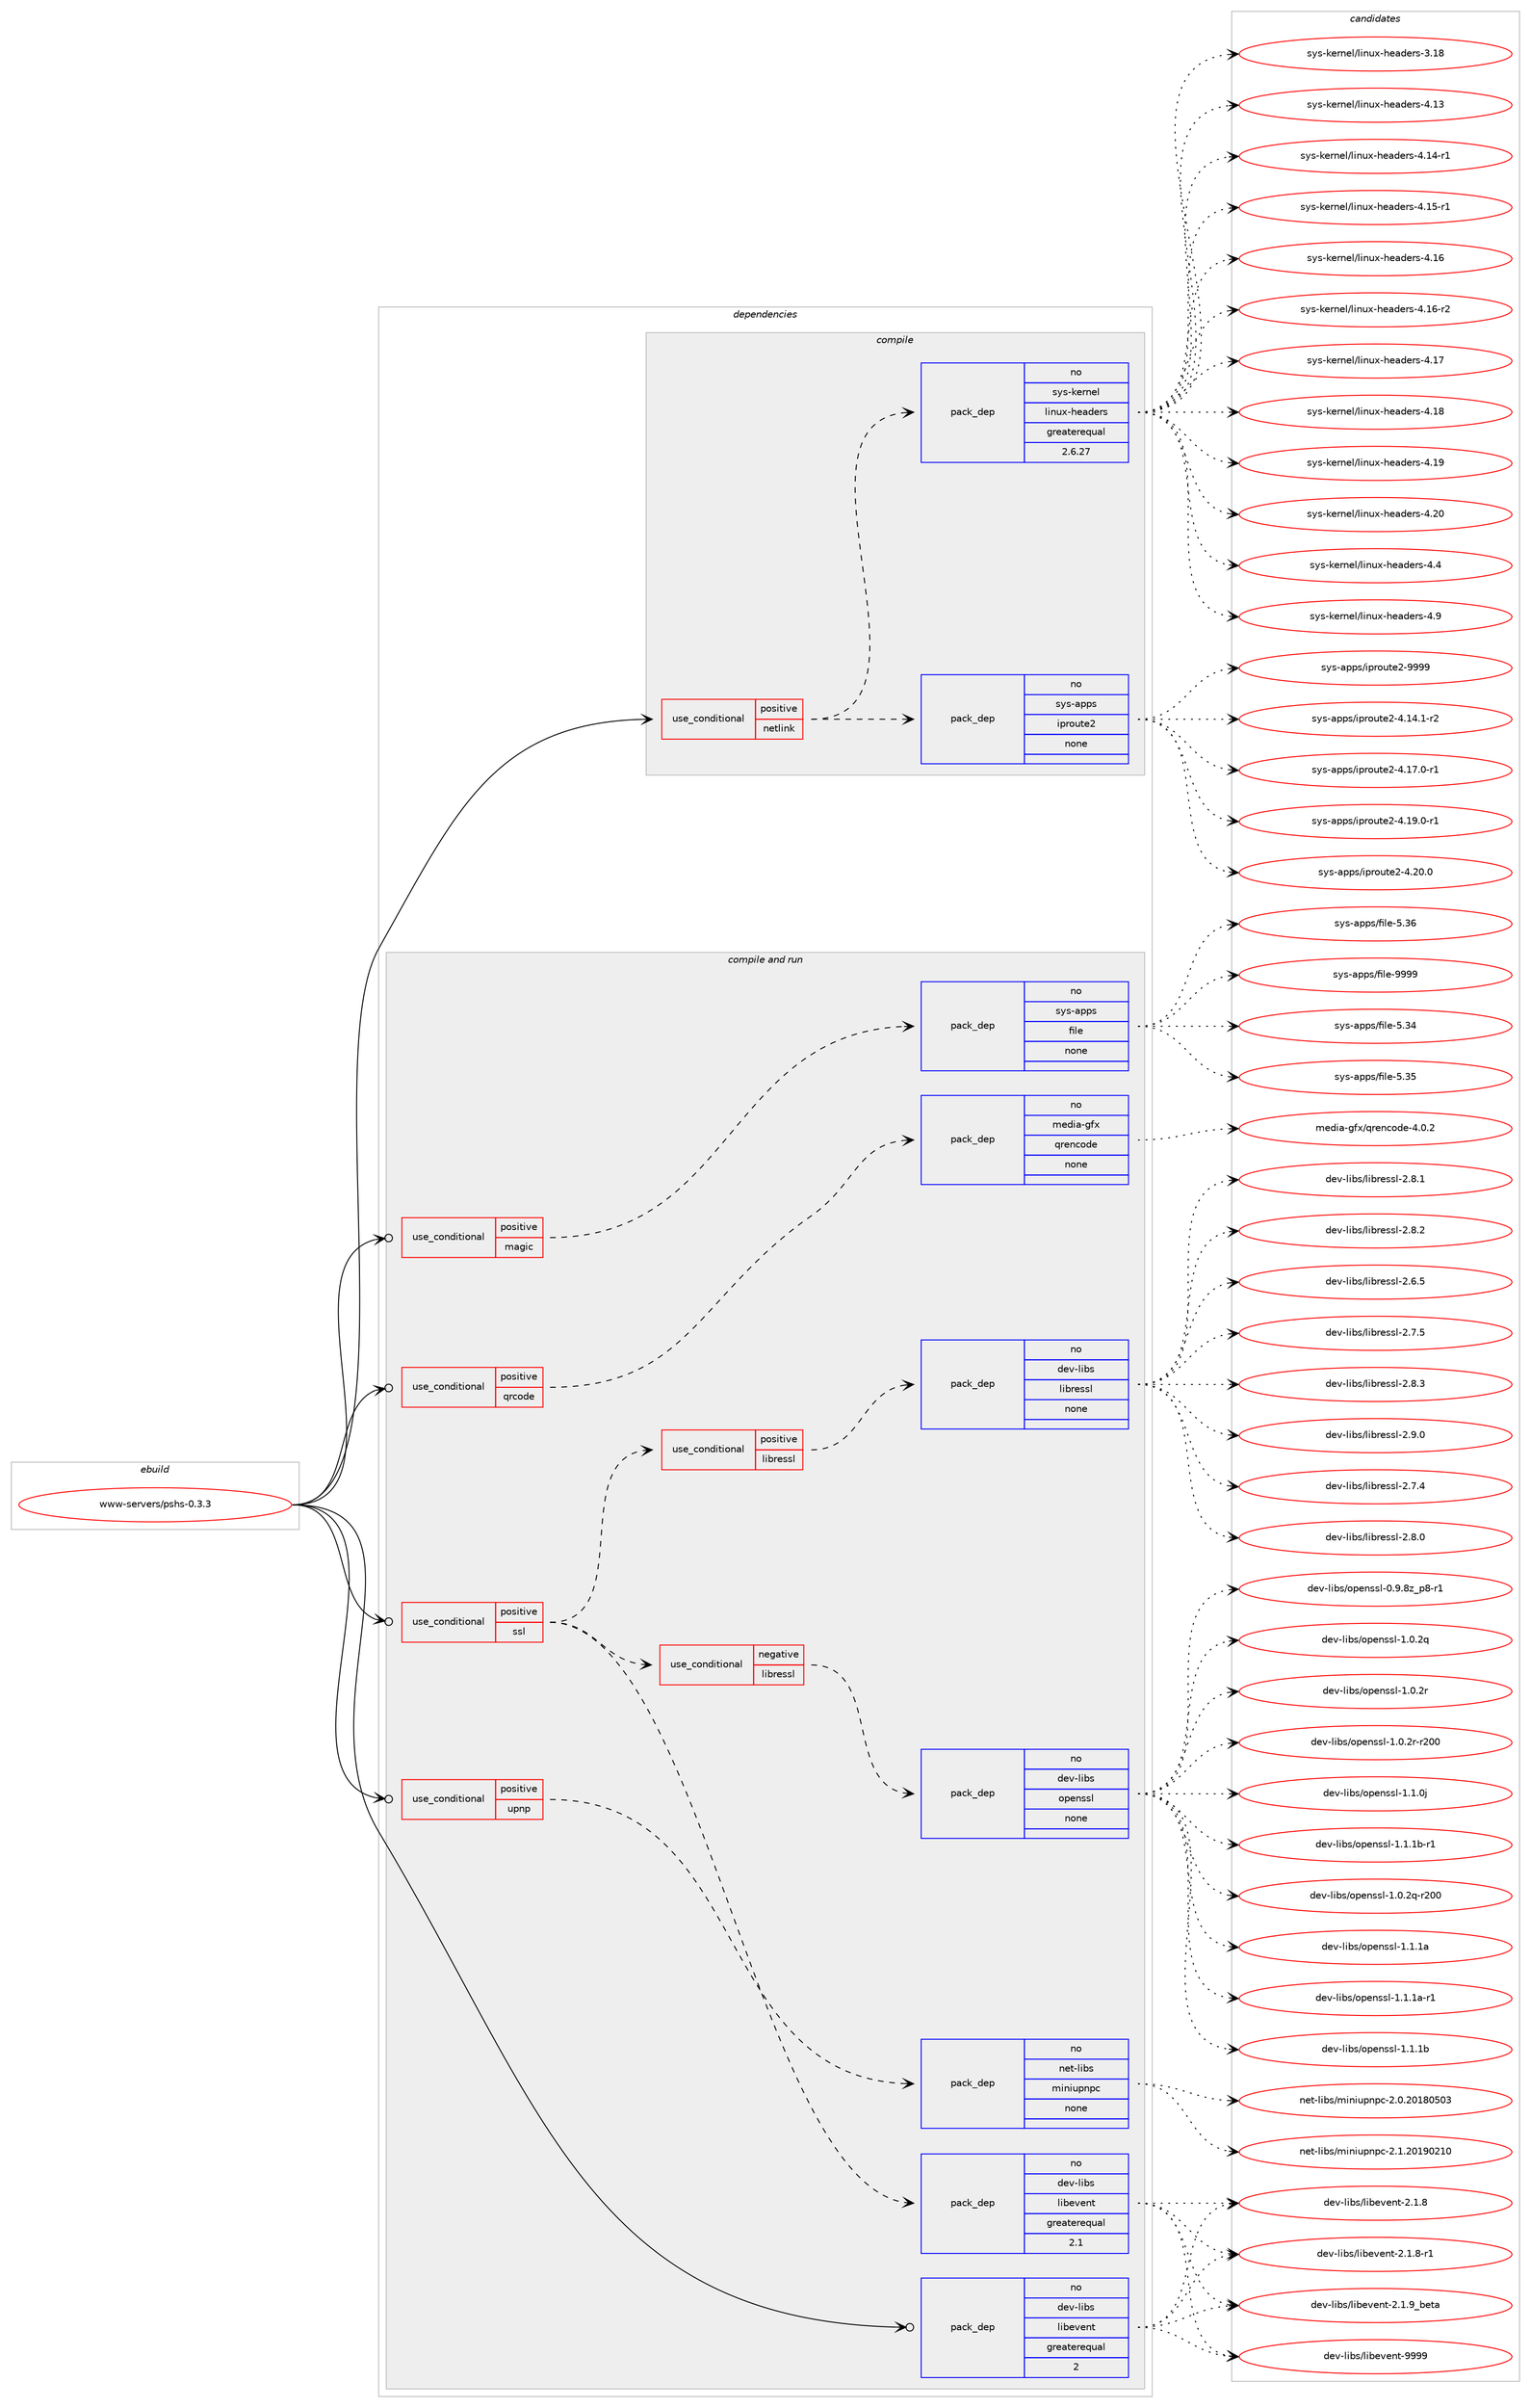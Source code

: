 digraph prolog {

# *************
# Graph options
# *************

newrank=true;
concentrate=true;
compound=true;
graph [rankdir=LR,fontname=Helvetica,fontsize=10,ranksep=1.5];#, ranksep=2.5, nodesep=0.2];
edge  [arrowhead=vee];
node  [fontname=Helvetica,fontsize=10];

# **********
# The ebuild
# **********

subgraph cluster_leftcol {
color=gray;
rank=same;
label=<<i>ebuild</i>>;
id [label="www-servers/pshs-0.3.3", color=red, width=4, href="../www-servers/pshs-0.3.3.svg"];
}

# ****************
# The dependencies
# ****************

subgraph cluster_midcol {
color=gray;
label=<<i>dependencies</i>>;
subgraph cluster_compile {
fillcolor="#eeeeee";
style=filled;
label=<<i>compile</i>>;
subgraph cond322 {
dependency3285 [label=<<TABLE BORDER="0" CELLBORDER="1" CELLSPACING="0" CELLPADDING="4"><TR><TD ROWSPAN="3" CELLPADDING="10">use_conditional</TD></TR><TR><TD>positive</TD></TR><TR><TD>netlink</TD></TR></TABLE>>, shape=none, color=red];
subgraph pack2897 {
dependency3286 [label=<<TABLE BORDER="0" CELLBORDER="1" CELLSPACING="0" CELLPADDING="4" WIDTH="220"><TR><TD ROWSPAN="6" CELLPADDING="30">pack_dep</TD></TR><TR><TD WIDTH="110">no</TD></TR><TR><TD>sys-apps</TD></TR><TR><TD>iproute2</TD></TR><TR><TD>none</TD></TR><TR><TD></TD></TR></TABLE>>, shape=none, color=blue];
}
dependency3285:e -> dependency3286:w [weight=20,style="dashed",arrowhead="vee"];
subgraph pack2898 {
dependency3287 [label=<<TABLE BORDER="0" CELLBORDER="1" CELLSPACING="0" CELLPADDING="4" WIDTH="220"><TR><TD ROWSPAN="6" CELLPADDING="30">pack_dep</TD></TR><TR><TD WIDTH="110">no</TD></TR><TR><TD>sys-kernel</TD></TR><TR><TD>linux-headers</TD></TR><TR><TD>greaterequal</TD></TR><TR><TD>2.6.27</TD></TR></TABLE>>, shape=none, color=blue];
}
dependency3285:e -> dependency3287:w [weight=20,style="dashed",arrowhead="vee"];
}
id:e -> dependency3285:w [weight=20,style="solid",arrowhead="vee"];
}
subgraph cluster_compileandrun {
fillcolor="#eeeeee";
style=filled;
label=<<i>compile and run</i>>;
subgraph cond323 {
dependency3288 [label=<<TABLE BORDER="0" CELLBORDER="1" CELLSPACING="0" CELLPADDING="4"><TR><TD ROWSPAN="3" CELLPADDING="10">use_conditional</TD></TR><TR><TD>positive</TD></TR><TR><TD>magic</TD></TR></TABLE>>, shape=none, color=red];
subgraph pack2899 {
dependency3289 [label=<<TABLE BORDER="0" CELLBORDER="1" CELLSPACING="0" CELLPADDING="4" WIDTH="220"><TR><TD ROWSPAN="6" CELLPADDING="30">pack_dep</TD></TR><TR><TD WIDTH="110">no</TD></TR><TR><TD>sys-apps</TD></TR><TR><TD>file</TD></TR><TR><TD>none</TD></TR><TR><TD></TD></TR></TABLE>>, shape=none, color=blue];
}
dependency3288:e -> dependency3289:w [weight=20,style="dashed",arrowhead="vee"];
}
id:e -> dependency3288:w [weight=20,style="solid",arrowhead="odotvee"];
subgraph cond324 {
dependency3290 [label=<<TABLE BORDER="0" CELLBORDER="1" CELLSPACING="0" CELLPADDING="4"><TR><TD ROWSPAN="3" CELLPADDING="10">use_conditional</TD></TR><TR><TD>positive</TD></TR><TR><TD>qrcode</TD></TR></TABLE>>, shape=none, color=red];
subgraph pack2900 {
dependency3291 [label=<<TABLE BORDER="0" CELLBORDER="1" CELLSPACING="0" CELLPADDING="4" WIDTH="220"><TR><TD ROWSPAN="6" CELLPADDING="30">pack_dep</TD></TR><TR><TD WIDTH="110">no</TD></TR><TR><TD>media-gfx</TD></TR><TR><TD>qrencode</TD></TR><TR><TD>none</TD></TR><TR><TD></TD></TR></TABLE>>, shape=none, color=blue];
}
dependency3290:e -> dependency3291:w [weight=20,style="dashed",arrowhead="vee"];
}
id:e -> dependency3290:w [weight=20,style="solid",arrowhead="odotvee"];
subgraph cond325 {
dependency3292 [label=<<TABLE BORDER="0" CELLBORDER="1" CELLSPACING="0" CELLPADDING="4"><TR><TD ROWSPAN="3" CELLPADDING="10">use_conditional</TD></TR><TR><TD>positive</TD></TR><TR><TD>ssl</TD></TR></TABLE>>, shape=none, color=red];
subgraph pack2901 {
dependency3293 [label=<<TABLE BORDER="0" CELLBORDER="1" CELLSPACING="0" CELLPADDING="4" WIDTH="220"><TR><TD ROWSPAN="6" CELLPADDING="30">pack_dep</TD></TR><TR><TD WIDTH="110">no</TD></TR><TR><TD>dev-libs</TD></TR><TR><TD>libevent</TD></TR><TR><TD>greaterequal</TD></TR><TR><TD>2.1</TD></TR></TABLE>>, shape=none, color=blue];
}
dependency3292:e -> dependency3293:w [weight=20,style="dashed",arrowhead="vee"];
subgraph cond326 {
dependency3294 [label=<<TABLE BORDER="0" CELLBORDER="1" CELLSPACING="0" CELLPADDING="4"><TR><TD ROWSPAN="3" CELLPADDING="10">use_conditional</TD></TR><TR><TD>negative</TD></TR><TR><TD>libressl</TD></TR></TABLE>>, shape=none, color=red];
subgraph pack2902 {
dependency3295 [label=<<TABLE BORDER="0" CELLBORDER="1" CELLSPACING="0" CELLPADDING="4" WIDTH="220"><TR><TD ROWSPAN="6" CELLPADDING="30">pack_dep</TD></TR><TR><TD WIDTH="110">no</TD></TR><TR><TD>dev-libs</TD></TR><TR><TD>openssl</TD></TR><TR><TD>none</TD></TR><TR><TD></TD></TR></TABLE>>, shape=none, color=blue];
}
dependency3294:e -> dependency3295:w [weight=20,style="dashed",arrowhead="vee"];
}
dependency3292:e -> dependency3294:w [weight=20,style="dashed",arrowhead="vee"];
subgraph cond327 {
dependency3296 [label=<<TABLE BORDER="0" CELLBORDER="1" CELLSPACING="0" CELLPADDING="4"><TR><TD ROWSPAN="3" CELLPADDING="10">use_conditional</TD></TR><TR><TD>positive</TD></TR><TR><TD>libressl</TD></TR></TABLE>>, shape=none, color=red];
subgraph pack2903 {
dependency3297 [label=<<TABLE BORDER="0" CELLBORDER="1" CELLSPACING="0" CELLPADDING="4" WIDTH="220"><TR><TD ROWSPAN="6" CELLPADDING="30">pack_dep</TD></TR><TR><TD WIDTH="110">no</TD></TR><TR><TD>dev-libs</TD></TR><TR><TD>libressl</TD></TR><TR><TD>none</TD></TR><TR><TD></TD></TR></TABLE>>, shape=none, color=blue];
}
dependency3296:e -> dependency3297:w [weight=20,style="dashed",arrowhead="vee"];
}
dependency3292:e -> dependency3296:w [weight=20,style="dashed",arrowhead="vee"];
}
id:e -> dependency3292:w [weight=20,style="solid",arrowhead="odotvee"];
subgraph cond328 {
dependency3298 [label=<<TABLE BORDER="0" CELLBORDER="1" CELLSPACING="0" CELLPADDING="4"><TR><TD ROWSPAN="3" CELLPADDING="10">use_conditional</TD></TR><TR><TD>positive</TD></TR><TR><TD>upnp</TD></TR></TABLE>>, shape=none, color=red];
subgraph pack2904 {
dependency3299 [label=<<TABLE BORDER="0" CELLBORDER="1" CELLSPACING="0" CELLPADDING="4" WIDTH="220"><TR><TD ROWSPAN="6" CELLPADDING="30">pack_dep</TD></TR><TR><TD WIDTH="110">no</TD></TR><TR><TD>net-libs</TD></TR><TR><TD>miniupnpc</TD></TR><TR><TD>none</TD></TR><TR><TD></TD></TR></TABLE>>, shape=none, color=blue];
}
dependency3298:e -> dependency3299:w [weight=20,style="dashed",arrowhead="vee"];
}
id:e -> dependency3298:w [weight=20,style="solid",arrowhead="odotvee"];
subgraph pack2905 {
dependency3300 [label=<<TABLE BORDER="0" CELLBORDER="1" CELLSPACING="0" CELLPADDING="4" WIDTH="220"><TR><TD ROWSPAN="6" CELLPADDING="30">pack_dep</TD></TR><TR><TD WIDTH="110">no</TD></TR><TR><TD>dev-libs</TD></TR><TR><TD>libevent</TD></TR><TR><TD>greaterequal</TD></TR><TR><TD>2</TD></TR></TABLE>>, shape=none, color=blue];
}
id:e -> dependency3300:w [weight=20,style="solid",arrowhead="odotvee"];
}
subgraph cluster_run {
fillcolor="#eeeeee";
style=filled;
label=<<i>run</i>>;
}
}

# **************
# The candidates
# **************

subgraph cluster_choices {
rank=same;
color=gray;
label=<<i>candidates</i>>;

subgraph choice2897 {
color=black;
nodesep=1;
choice11512111545971121121154710511211411111711610150455246495246494511450 [label="sys-apps/iproute2-4.14.1-r2", color=red, width=4,href="../sys-apps/iproute2-4.14.1-r2.svg"];
choice11512111545971121121154710511211411111711610150455246495546484511449 [label="sys-apps/iproute2-4.17.0-r1", color=red, width=4,href="../sys-apps/iproute2-4.17.0-r1.svg"];
choice11512111545971121121154710511211411111711610150455246495746484511449 [label="sys-apps/iproute2-4.19.0-r1", color=red, width=4,href="../sys-apps/iproute2-4.19.0-r1.svg"];
choice1151211154597112112115471051121141111171161015045524650484648 [label="sys-apps/iproute2-4.20.0", color=red, width=4,href="../sys-apps/iproute2-4.20.0.svg"];
choice115121115459711211211547105112114111117116101504557575757 [label="sys-apps/iproute2-9999", color=red, width=4,href="../sys-apps/iproute2-9999.svg"];
dependency3286:e -> choice11512111545971121121154710511211411111711610150455246495246494511450:w [style=dotted,weight="100"];
dependency3286:e -> choice11512111545971121121154710511211411111711610150455246495546484511449:w [style=dotted,weight="100"];
dependency3286:e -> choice11512111545971121121154710511211411111711610150455246495746484511449:w [style=dotted,weight="100"];
dependency3286:e -> choice1151211154597112112115471051121141111171161015045524650484648:w [style=dotted,weight="100"];
dependency3286:e -> choice115121115459711211211547105112114111117116101504557575757:w [style=dotted,weight="100"];
}
subgraph choice2898 {
color=black;
nodesep=1;
choice115121115451071011141101011084710810511011712045104101971001011141154551464956 [label="sys-kernel/linux-headers-3.18", color=red, width=4,href="../sys-kernel/linux-headers-3.18.svg"];
choice115121115451071011141101011084710810511011712045104101971001011141154552464951 [label="sys-kernel/linux-headers-4.13", color=red, width=4,href="../sys-kernel/linux-headers-4.13.svg"];
choice1151211154510710111411010110847108105110117120451041019710010111411545524649524511449 [label="sys-kernel/linux-headers-4.14-r1", color=red, width=4,href="../sys-kernel/linux-headers-4.14-r1.svg"];
choice1151211154510710111411010110847108105110117120451041019710010111411545524649534511449 [label="sys-kernel/linux-headers-4.15-r1", color=red, width=4,href="../sys-kernel/linux-headers-4.15-r1.svg"];
choice115121115451071011141101011084710810511011712045104101971001011141154552464954 [label="sys-kernel/linux-headers-4.16", color=red, width=4,href="../sys-kernel/linux-headers-4.16.svg"];
choice1151211154510710111411010110847108105110117120451041019710010111411545524649544511450 [label="sys-kernel/linux-headers-4.16-r2", color=red, width=4,href="../sys-kernel/linux-headers-4.16-r2.svg"];
choice115121115451071011141101011084710810511011712045104101971001011141154552464955 [label="sys-kernel/linux-headers-4.17", color=red, width=4,href="../sys-kernel/linux-headers-4.17.svg"];
choice115121115451071011141101011084710810511011712045104101971001011141154552464956 [label="sys-kernel/linux-headers-4.18", color=red, width=4,href="../sys-kernel/linux-headers-4.18.svg"];
choice115121115451071011141101011084710810511011712045104101971001011141154552464957 [label="sys-kernel/linux-headers-4.19", color=red, width=4,href="../sys-kernel/linux-headers-4.19.svg"];
choice115121115451071011141101011084710810511011712045104101971001011141154552465048 [label="sys-kernel/linux-headers-4.20", color=red, width=4,href="../sys-kernel/linux-headers-4.20.svg"];
choice1151211154510710111411010110847108105110117120451041019710010111411545524652 [label="sys-kernel/linux-headers-4.4", color=red, width=4,href="../sys-kernel/linux-headers-4.4.svg"];
choice1151211154510710111411010110847108105110117120451041019710010111411545524657 [label="sys-kernel/linux-headers-4.9", color=red, width=4,href="../sys-kernel/linux-headers-4.9.svg"];
dependency3287:e -> choice115121115451071011141101011084710810511011712045104101971001011141154551464956:w [style=dotted,weight="100"];
dependency3287:e -> choice115121115451071011141101011084710810511011712045104101971001011141154552464951:w [style=dotted,weight="100"];
dependency3287:e -> choice1151211154510710111411010110847108105110117120451041019710010111411545524649524511449:w [style=dotted,weight="100"];
dependency3287:e -> choice1151211154510710111411010110847108105110117120451041019710010111411545524649534511449:w [style=dotted,weight="100"];
dependency3287:e -> choice115121115451071011141101011084710810511011712045104101971001011141154552464954:w [style=dotted,weight="100"];
dependency3287:e -> choice1151211154510710111411010110847108105110117120451041019710010111411545524649544511450:w [style=dotted,weight="100"];
dependency3287:e -> choice115121115451071011141101011084710810511011712045104101971001011141154552464955:w [style=dotted,weight="100"];
dependency3287:e -> choice115121115451071011141101011084710810511011712045104101971001011141154552464956:w [style=dotted,weight="100"];
dependency3287:e -> choice115121115451071011141101011084710810511011712045104101971001011141154552464957:w [style=dotted,weight="100"];
dependency3287:e -> choice115121115451071011141101011084710810511011712045104101971001011141154552465048:w [style=dotted,weight="100"];
dependency3287:e -> choice1151211154510710111411010110847108105110117120451041019710010111411545524652:w [style=dotted,weight="100"];
dependency3287:e -> choice1151211154510710111411010110847108105110117120451041019710010111411545524657:w [style=dotted,weight="100"];
}
subgraph choice2899 {
color=black;
nodesep=1;
choice1151211154597112112115471021051081014553465152 [label="sys-apps/file-5.34", color=red, width=4,href="../sys-apps/file-5.34.svg"];
choice1151211154597112112115471021051081014553465153 [label="sys-apps/file-5.35", color=red, width=4,href="../sys-apps/file-5.35.svg"];
choice1151211154597112112115471021051081014553465154 [label="sys-apps/file-5.36", color=red, width=4,href="../sys-apps/file-5.36.svg"];
choice1151211154597112112115471021051081014557575757 [label="sys-apps/file-9999", color=red, width=4,href="../sys-apps/file-9999.svg"];
dependency3289:e -> choice1151211154597112112115471021051081014553465152:w [style=dotted,weight="100"];
dependency3289:e -> choice1151211154597112112115471021051081014553465153:w [style=dotted,weight="100"];
dependency3289:e -> choice1151211154597112112115471021051081014553465154:w [style=dotted,weight="100"];
dependency3289:e -> choice1151211154597112112115471021051081014557575757:w [style=dotted,weight="100"];
}
subgraph choice2900 {
color=black;
nodesep=1;
choice10910110010597451031021204711311410111099111100101455246484650 [label="media-gfx/qrencode-4.0.2", color=red, width=4,href="../media-gfx/qrencode-4.0.2.svg"];
dependency3291:e -> choice10910110010597451031021204711311410111099111100101455246484650:w [style=dotted,weight="100"];
}
subgraph choice2901 {
color=black;
nodesep=1;
choice10010111845108105981154710810598101118101110116455046494656 [label="dev-libs/libevent-2.1.8", color=red, width=4,href="../dev-libs/libevent-2.1.8.svg"];
choice100101118451081059811547108105981011181011101164550464946564511449 [label="dev-libs/libevent-2.1.8-r1", color=red, width=4,href="../dev-libs/libevent-2.1.8-r1.svg"];
choice10010111845108105981154710810598101118101110116455046494657959810111697 [label="dev-libs/libevent-2.1.9_beta", color=red, width=4,href="../dev-libs/libevent-2.1.9_beta.svg"];
choice100101118451081059811547108105981011181011101164557575757 [label="dev-libs/libevent-9999", color=red, width=4,href="../dev-libs/libevent-9999.svg"];
dependency3293:e -> choice10010111845108105981154710810598101118101110116455046494656:w [style=dotted,weight="100"];
dependency3293:e -> choice100101118451081059811547108105981011181011101164550464946564511449:w [style=dotted,weight="100"];
dependency3293:e -> choice10010111845108105981154710810598101118101110116455046494657959810111697:w [style=dotted,weight="100"];
dependency3293:e -> choice100101118451081059811547108105981011181011101164557575757:w [style=dotted,weight="100"];
}
subgraph choice2902 {
color=black;
nodesep=1;
choice10010111845108105981154711111210111011511510845494648465011345114504848 [label="dev-libs/openssl-1.0.2q-r200", color=red, width=4,href="../dev-libs/openssl-1.0.2q-r200.svg"];
choice10010111845108105981154711111210111011511510845494649464997 [label="dev-libs/openssl-1.1.1a", color=red, width=4,href="../dev-libs/openssl-1.1.1a.svg"];
choice100101118451081059811547111112101110115115108454946494649974511449 [label="dev-libs/openssl-1.1.1a-r1", color=red, width=4,href="../dev-libs/openssl-1.1.1a-r1.svg"];
choice10010111845108105981154711111210111011511510845494649464998 [label="dev-libs/openssl-1.1.1b", color=red, width=4,href="../dev-libs/openssl-1.1.1b.svg"];
choice10010111845108105981154711111210111011511510845484657465612295112564511449 [label="dev-libs/openssl-0.9.8z_p8-r1", color=red, width=4,href="../dev-libs/openssl-0.9.8z_p8-r1.svg"];
choice100101118451081059811547111112101110115115108454946484650113 [label="dev-libs/openssl-1.0.2q", color=red, width=4,href="../dev-libs/openssl-1.0.2q.svg"];
choice100101118451081059811547111112101110115115108454946484650114 [label="dev-libs/openssl-1.0.2r", color=red, width=4,href="../dev-libs/openssl-1.0.2r.svg"];
choice10010111845108105981154711111210111011511510845494648465011445114504848 [label="dev-libs/openssl-1.0.2r-r200", color=red, width=4,href="../dev-libs/openssl-1.0.2r-r200.svg"];
choice100101118451081059811547111112101110115115108454946494648106 [label="dev-libs/openssl-1.1.0j", color=red, width=4,href="../dev-libs/openssl-1.1.0j.svg"];
choice100101118451081059811547111112101110115115108454946494649984511449 [label="dev-libs/openssl-1.1.1b-r1", color=red, width=4,href="../dev-libs/openssl-1.1.1b-r1.svg"];
dependency3295:e -> choice10010111845108105981154711111210111011511510845494648465011345114504848:w [style=dotted,weight="100"];
dependency3295:e -> choice10010111845108105981154711111210111011511510845494649464997:w [style=dotted,weight="100"];
dependency3295:e -> choice100101118451081059811547111112101110115115108454946494649974511449:w [style=dotted,weight="100"];
dependency3295:e -> choice10010111845108105981154711111210111011511510845494649464998:w [style=dotted,weight="100"];
dependency3295:e -> choice10010111845108105981154711111210111011511510845484657465612295112564511449:w [style=dotted,weight="100"];
dependency3295:e -> choice100101118451081059811547111112101110115115108454946484650113:w [style=dotted,weight="100"];
dependency3295:e -> choice100101118451081059811547111112101110115115108454946484650114:w [style=dotted,weight="100"];
dependency3295:e -> choice10010111845108105981154711111210111011511510845494648465011445114504848:w [style=dotted,weight="100"];
dependency3295:e -> choice100101118451081059811547111112101110115115108454946494648106:w [style=dotted,weight="100"];
dependency3295:e -> choice100101118451081059811547111112101110115115108454946494649984511449:w [style=dotted,weight="100"];
}
subgraph choice2903 {
color=black;
nodesep=1;
choice10010111845108105981154710810598114101115115108455046554652 [label="dev-libs/libressl-2.7.4", color=red, width=4,href="../dev-libs/libressl-2.7.4.svg"];
choice10010111845108105981154710810598114101115115108455046564648 [label="dev-libs/libressl-2.8.0", color=red, width=4,href="../dev-libs/libressl-2.8.0.svg"];
choice10010111845108105981154710810598114101115115108455046564649 [label="dev-libs/libressl-2.8.1", color=red, width=4,href="../dev-libs/libressl-2.8.1.svg"];
choice10010111845108105981154710810598114101115115108455046564650 [label="dev-libs/libressl-2.8.2", color=red, width=4,href="../dev-libs/libressl-2.8.2.svg"];
choice10010111845108105981154710810598114101115115108455046544653 [label="dev-libs/libressl-2.6.5", color=red, width=4,href="../dev-libs/libressl-2.6.5.svg"];
choice10010111845108105981154710810598114101115115108455046554653 [label="dev-libs/libressl-2.7.5", color=red, width=4,href="../dev-libs/libressl-2.7.5.svg"];
choice10010111845108105981154710810598114101115115108455046564651 [label="dev-libs/libressl-2.8.3", color=red, width=4,href="../dev-libs/libressl-2.8.3.svg"];
choice10010111845108105981154710810598114101115115108455046574648 [label="dev-libs/libressl-2.9.0", color=red, width=4,href="../dev-libs/libressl-2.9.0.svg"];
dependency3297:e -> choice10010111845108105981154710810598114101115115108455046554652:w [style=dotted,weight="100"];
dependency3297:e -> choice10010111845108105981154710810598114101115115108455046564648:w [style=dotted,weight="100"];
dependency3297:e -> choice10010111845108105981154710810598114101115115108455046564649:w [style=dotted,weight="100"];
dependency3297:e -> choice10010111845108105981154710810598114101115115108455046564650:w [style=dotted,weight="100"];
dependency3297:e -> choice10010111845108105981154710810598114101115115108455046544653:w [style=dotted,weight="100"];
dependency3297:e -> choice10010111845108105981154710810598114101115115108455046554653:w [style=dotted,weight="100"];
dependency3297:e -> choice10010111845108105981154710810598114101115115108455046564651:w [style=dotted,weight="100"];
dependency3297:e -> choice10010111845108105981154710810598114101115115108455046574648:w [style=dotted,weight="100"];
}
subgraph choice2904 {
color=black;
nodesep=1;
choice1101011164510810598115471091051101051171121101129945504648465048495648534851 [label="net-libs/miniupnpc-2.0.20180503", color=red, width=4,href="../net-libs/miniupnpc-2.0.20180503.svg"];
choice1101011164510810598115471091051101051171121101129945504649465048495748504948 [label="net-libs/miniupnpc-2.1.20190210", color=red, width=4,href="../net-libs/miniupnpc-2.1.20190210.svg"];
dependency3299:e -> choice1101011164510810598115471091051101051171121101129945504648465048495648534851:w [style=dotted,weight="100"];
dependency3299:e -> choice1101011164510810598115471091051101051171121101129945504649465048495748504948:w [style=dotted,weight="100"];
}
subgraph choice2905 {
color=black;
nodesep=1;
choice10010111845108105981154710810598101118101110116455046494656 [label="dev-libs/libevent-2.1.8", color=red, width=4,href="../dev-libs/libevent-2.1.8.svg"];
choice100101118451081059811547108105981011181011101164550464946564511449 [label="dev-libs/libevent-2.1.8-r1", color=red, width=4,href="../dev-libs/libevent-2.1.8-r1.svg"];
choice10010111845108105981154710810598101118101110116455046494657959810111697 [label="dev-libs/libevent-2.1.9_beta", color=red, width=4,href="../dev-libs/libevent-2.1.9_beta.svg"];
choice100101118451081059811547108105981011181011101164557575757 [label="dev-libs/libevent-9999", color=red, width=4,href="../dev-libs/libevent-9999.svg"];
dependency3300:e -> choice10010111845108105981154710810598101118101110116455046494656:w [style=dotted,weight="100"];
dependency3300:e -> choice100101118451081059811547108105981011181011101164550464946564511449:w [style=dotted,weight="100"];
dependency3300:e -> choice10010111845108105981154710810598101118101110116455046494657959810111697:w [style=dotted,weight="100"];
dependency3300:e -> choice100101118451081059811547108105981011181011101164557575757:w [style=dotted,weight="100"];
}
}

}
